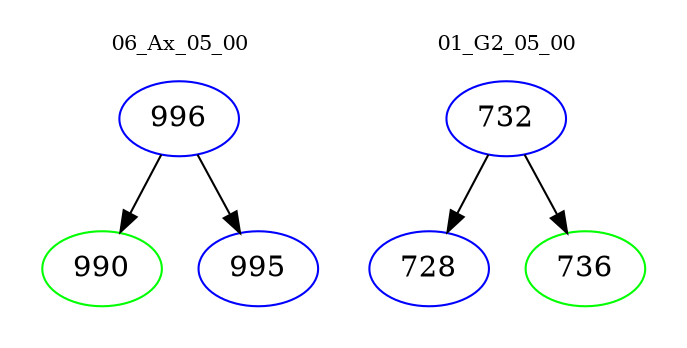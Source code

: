digraph{
subgraph cluster_0 {
color = white
label = "06_Ax_05_00";
fontsize=10;
T0_996 [label="996", color="blue"]
T0_996 -> T0_990 [color="black"]
T0_990 [label="990", color="green"]
T0_996 -> T0_995 [color="black"]
T0_995 [label="995", color="blue"]
}
subgraph cluster_1 {
color = white
label = "01_G2_05_00";
fontsize=10;
T1_732 [label="732", color="blue"]
T1_732 -> T1_728 [color="black"]
T1_728 [label="728", color="blue"]
T1_732 -> T1_736 [color="black"]
T1_736 [label="736", color="green"]
}
}
